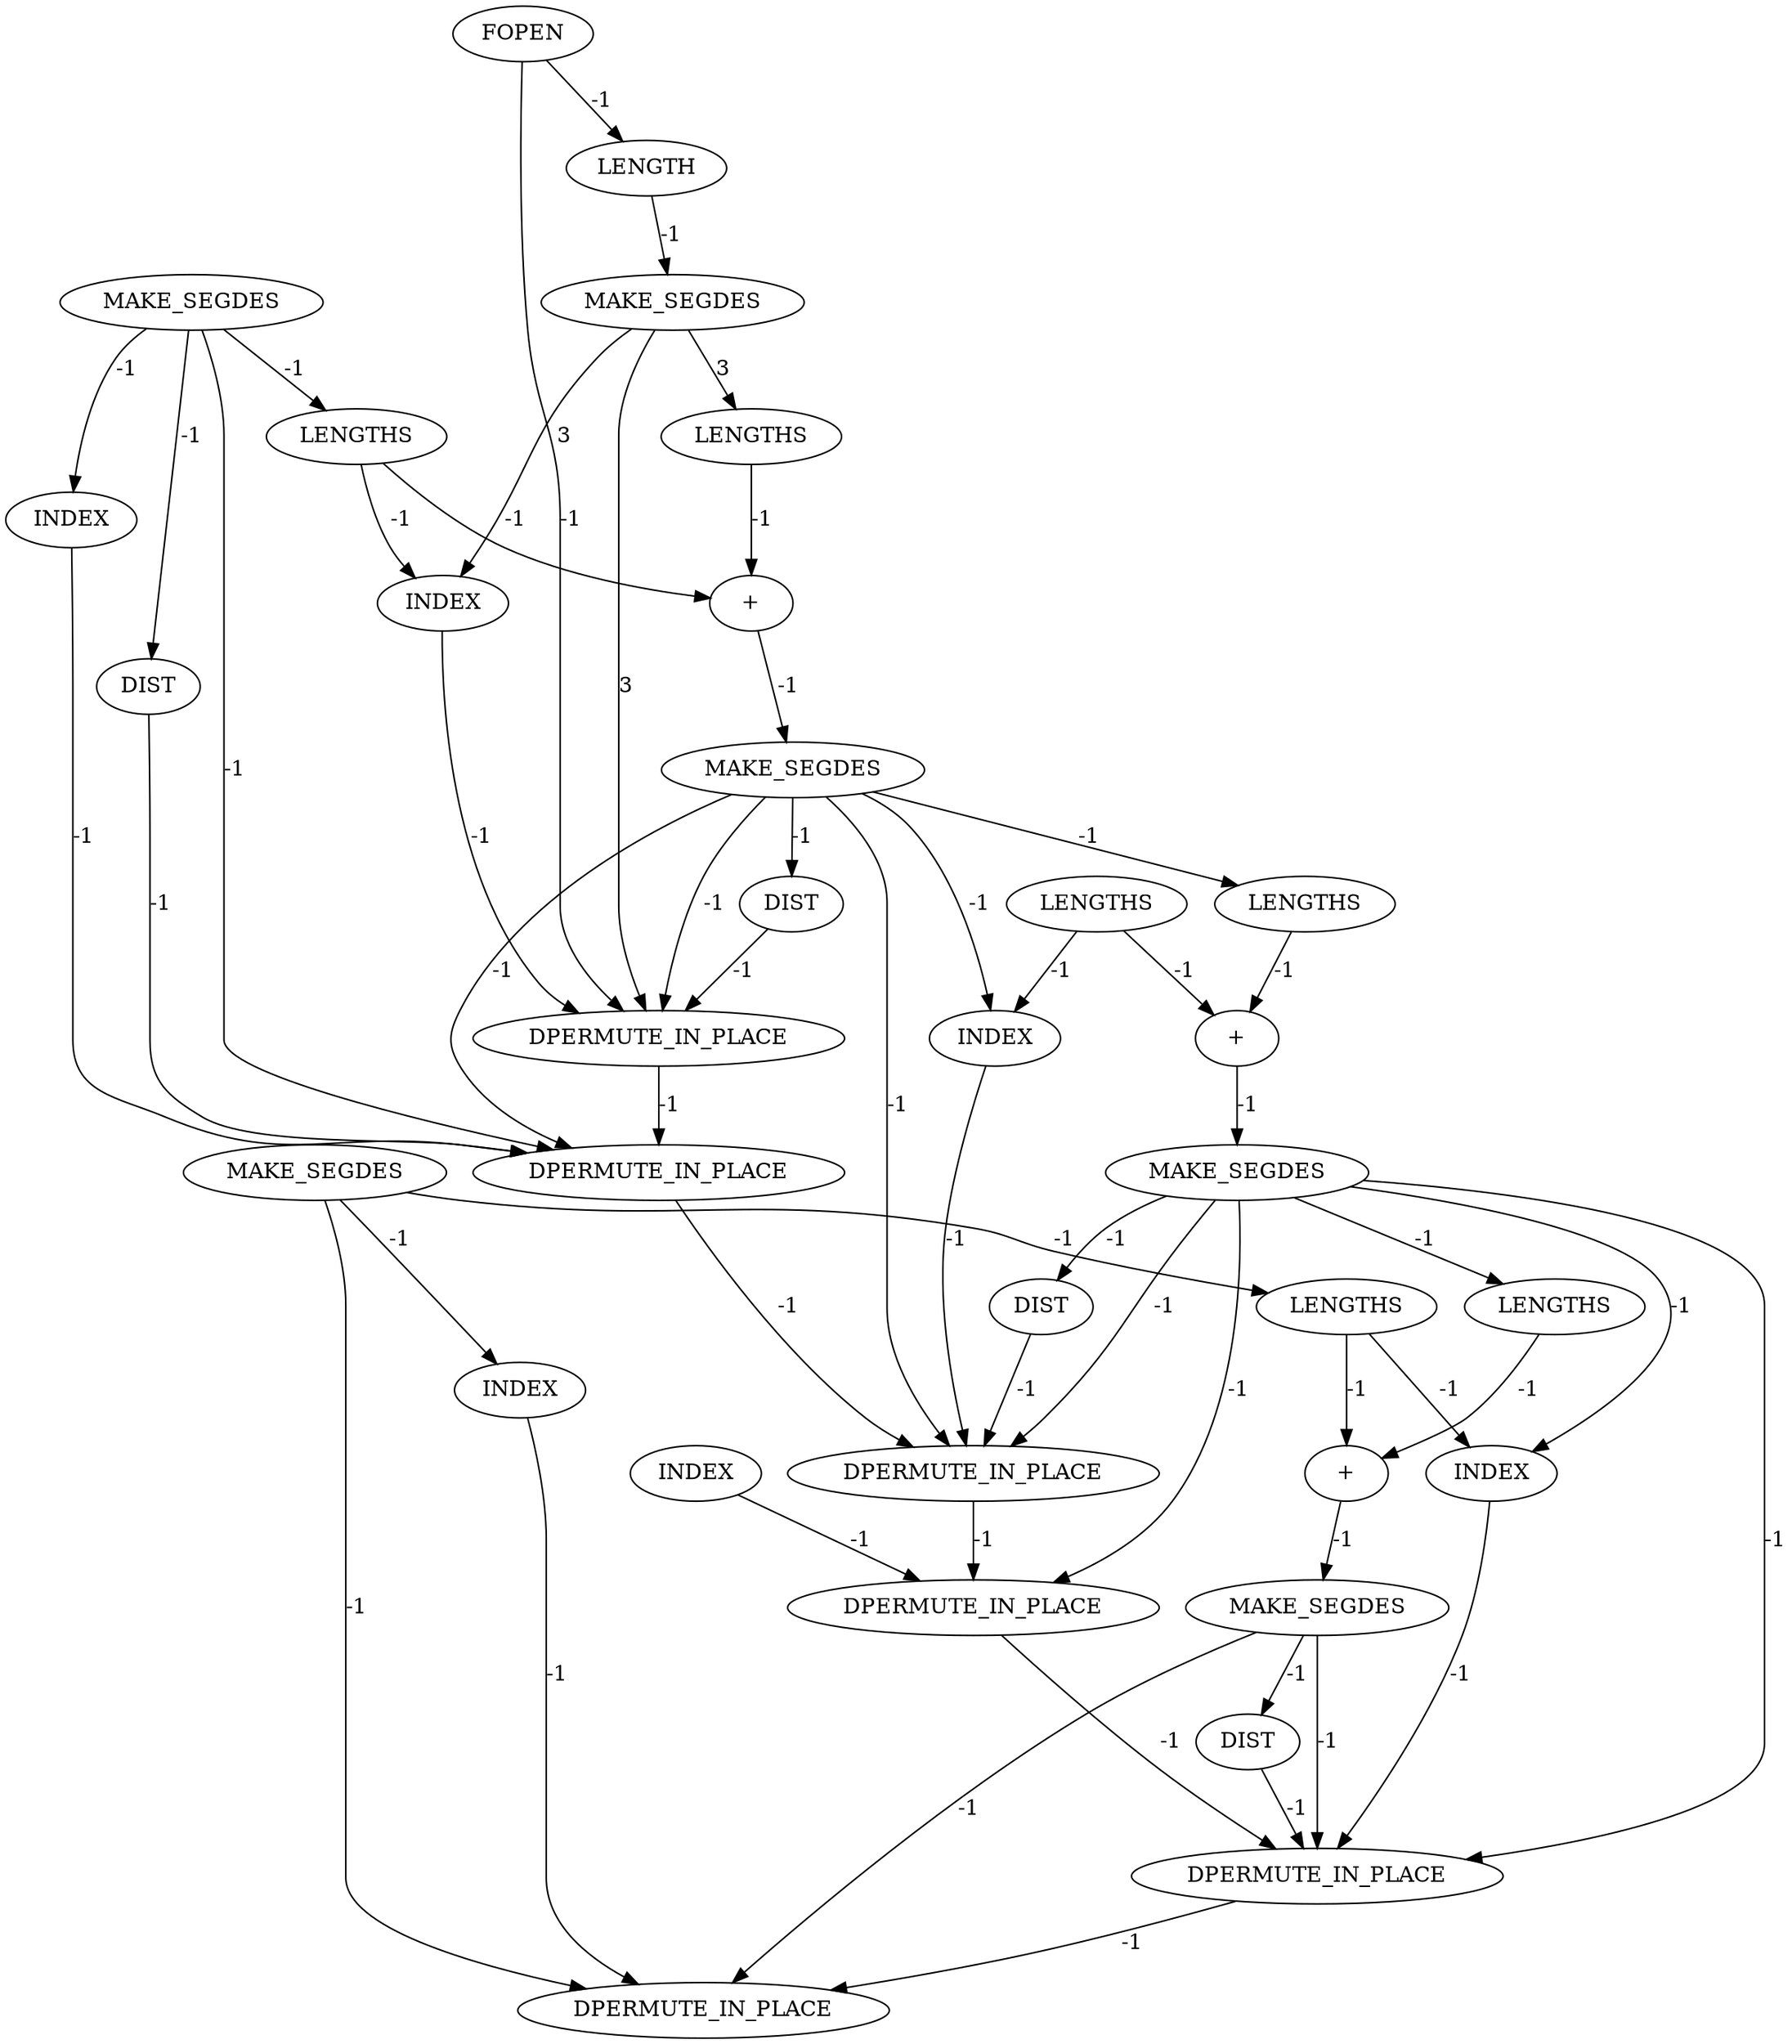 digraph {
	cg_B_INST_9531 [label="+" cost=0]
	cg_B_INST_9388 [label=INDEX cost=0]
	cg_B_INST_9464 [label=LENGTHS cost=0]
	cg_B_INST_9454 [label=INDEX cost=0]
	cg_B_INST_16406 [label=DPERMUTE_IN_PLACE cost=0]
	cg_B_INST_9359 [label=MAKE_SEGDES cost=0]
	cg_B_INST_16405 [label=DPERMUTE_IN_PLACE cost=0]
	cg_B_INST_242 [label=FOPEN cost=0]
	cg_B_INST_9376 [label=INDEX cost=0]
	cg_B_INST_9404 [label=MAKE_SEGDES cost=0]
	cg_B_INST_16409 [label=DPERMUTE_IN_PLACE cost=0]
	cg_B_INST_9399 [label="+" cost=0]
	cg_B_INST_9530 [label=LENGTHS cost=0]
	cg_B_INST_9476 [label=DIST cost=0]
	cg_B_INST_9410 [label=DIST cost=0]
	cg_B_INST_16407 [label=DPERMUTE_IN_PLACE cost=0]
	cg_B_INST_9446 [label=LENGTHS cost=0]
	cg_B_INST_9354 [label=LENGTH cost=0]
	cg_B_INST_9470 [label=MAKE_SEGDES cost=0]
	cg_B_INST_9365 [label=DIST cost=0]
	cg_B_INST_249 [label=MAKE_SEGDES cost=0]
	cg_B_INST_16404 [label=DPERMUTE_IN_PLACE cost=0]
	cg_B_INST_9520 [label=INDEX cost=0]
	cg_B_INST_9442 [label=INDEX cost=0]
	cg_B_INST_16408 [label=DPERMUTE_IN_PLACE cost=0]
	cg_B_INST_9355 [label=MAKE_SEGDES cost=3009]
	cg_B_INST_9380 [label=LENGTHS cost=0]
	cg_B_INST_9512 [label=LENGTHS cost=0]
	cg_B_INST_9536 [label=MAKE_SEGDES cost=0]
	cg_B_INST_9542 [label=DIST cost=0]
	cg_B_INST_9398 [label=LENGTHS cost=0]
	cg_B_INST_9508 [label=INDEX cost=0]
	cg_B_INST_9465 [label="+" cost=0]
	cg_B_INST_9531 -> cg_B_INST_9536 [label=-1 cost=-1]
	cg_B_INST_9388 -> cg_B_INST_16404 [label=-1 cost=-1]
	cg_B_INST_9464 -> cg_B_INST_9465 [label=-1 cost=-1]
	cg_B_INST_9454 -> cg_B_INST_16406 [label=-1 cost=-1]
	cg_B_INST_16406 -> cg_B_INST_16407 [label=-1 cost=-1]
	cg_B_INST_9359 -> cg_B_INST_9365 [label=-1 cost=-1]
	cg_B_INST_9359 -> cg_B_INST_9376 [label=-1 cost=-1]
	cg_B_INST_9359 -> cg_B_INST_9380 [label=-1 cost=-1]
	cg_B_INST_9359 -> cg_B_INST_16405 [label=-1 cost=-1]
	cg_B_INST_16405 -> cg_B_INST_16406 [label=-1 cost=-1]
	cg_B_INST_242 -> cg_B_INST_9354 [label=-1 cost=-1]
	cg_B_INST_242 -> cg_B_INST_16404 [label=-1 cost=-1]
	cg_B_INST_9376 -> cg_B_INST_16405 [label=-1 cost=-1]
	cg_B_INST_9404 -> cg_B_INST_9410 [label=-1 cost=-1]
	cg_B_INST_9404 -> cg_B_INST_16404 [label=-1 cost=-1]
	cg_B_INST_9404 -> cg_B_INST_16405 [label=-1 cost=-1]
	cg_B_INST_9404 -> cg_B_INST_9454 [label=-1 cost=-1]
	cg_B_INST_9404 -> cg_B_INST_9464 [label=-1 cost=-1]
	cg_B_INST_9404 -> cg_B_INST_16406 [label=-1 cost=-1]
	cg_B_INST_9399 -> cg_B_INST_9404 [label=-1 cost=-1]
	cg_B_INST_9530 -> cg_B_INST_9531 [label=-1 cost=-1]
	cg_B_INST_9476 -> cg_B_INST_16406 [label=-1 cost=-1]
	cg_B_INST_9410 -> cg_B_INST_16404 [label=-1 cost=-1]
	cg_B_INST_16407 -> cg_B_INST_16408 [label=-1 cost=-1]
	cg_B_INST_9446 -> cg_B_INST_9454 [label=-1 cost=-1]
	cg_B_INST_9446 -> cg_B_INST_9465 [label=-1 cost=-1]
	cg_B_INST_9354 -> cg_B_INST_9355 [label=-1 cost=-1]
	cg_B_INST_9470 -> cg_B_INST_9476 [label=-1 cost=-1]
	cg_B_INST_9470 -> cg_B_INST_16406 [label=-1 cost=-1]
	cg_B_INST_9470 -> cg_B_INST_16407 [label=-1 cost=-1]
	cg_B_INST_9470 -> cg_B_INST_9520 [label=-1 cost=-1]
	cg_B_INST_9470 -> cg_B_INST_9530 [label=-1 cost=-1]
	cg_B_INST_9470 -> cg_B_INST_16408 [label=-1 cost=-1]
	cg_B_INST_9365 -> cg_B_INST_16405 [label=-1 cost=-1]
	cg_B_INST_249 -> cg_B_INST_9508 [label=-1 cost=-1]
	cg_B_INST_249 -> cg_B_INST_9512 [label=-1 cost=-1]
	cg_B_INST_249 -> cg_B_INST_16409 [label=-1 cost=-1]
	cg_B_INST_16404 -> cg_B_INST_16405 [label=-1 cost=-1]
	cg_B_INST_9520 -> cg_B_INST_16408 [label=-1 cost=-1]
	cg_B_INST_9442 -> cg_B_INST_16407 [label=-1 cost=-1]
	cg_B_INST_16408 -> cg_B_INST_16409 [label=-1 cost=-1]
	cg_B_INST_9355 -> cg_B_INST_9388 [label=3 cost=3]
	cg_B_INST_9355 -> cg_B_INST_9398 [label=3 cost=3]
	cg_B_INST_9355 -> cg_B_INST_16404 [label=3 cost=3]
	cg_B_INST_9380 -> cg_B_INST_9388 [label=-1 cost=-1]
	cg_B_INST_9380 -> cg_B_INST_9399 [label=-1 cost=-1]
	cg_B_INST_9512 -> cg_B_INST_9520 [label=-1 cost=-1]
	cg_B_INST_9512 -> cg_B_INST_9531 [label=-1 cost=-1]
	cg_B_INST_9536 -> cg_B_INST_9542 [label=-1 cost=-1]
	cg_B_INST_9536 -> cg_B_INST_16408 [label=-1 cost=-1]
	cg_B_INST_9536 -> cg_B_INST_16409 [label=-1 cost=-1]
	cg_B_INST_9542 -> cg_B_INST_16408 [label=-1 cost=-1]
	cg_B_INST_9398 -> cg_B_INST_9399 [label=-1 cost=-1]
	cg_B_INST_9508 -> cg_B_INST_16409 [label=-1 cost=-1]
	cg_B_INST_9465 -> cg_B_INST_9470 [label=-1 cost=-1]
}
